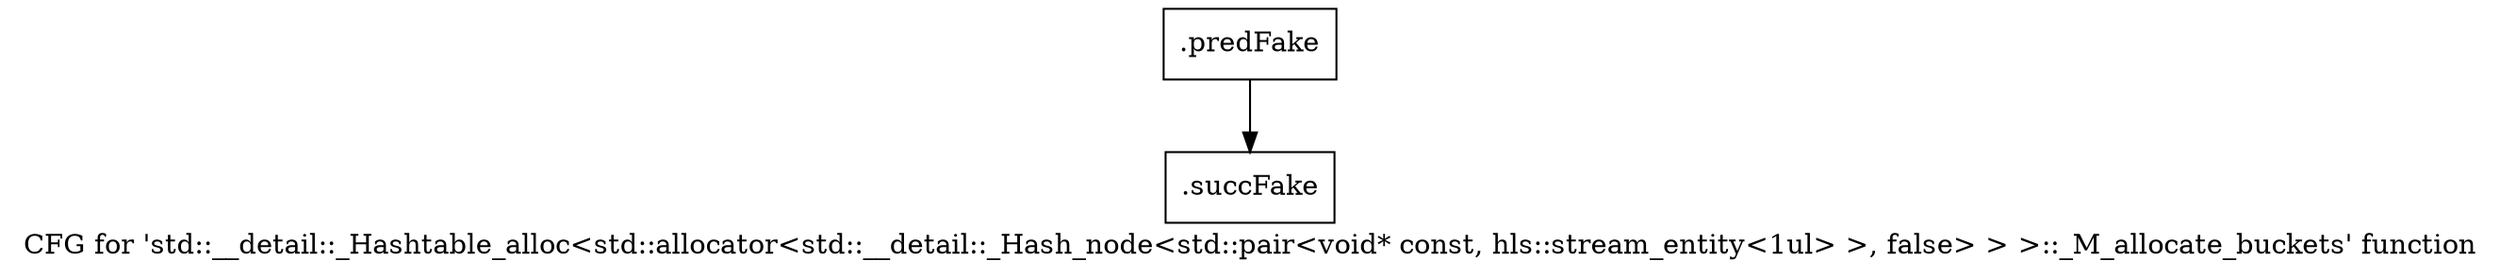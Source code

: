 digraph "CFG for 'std::__detail::_Hashtable_alloc\<std::allocator\<std::__detail::_Hash_node\<std::pair\<void* const, hls::stream_entity\<1ul\> \>, false\> \> \>::_M_allocate_buckets' function" {
	label="CFG for 'std::__detail::_Hashtable_alloc\<std::allocator\<std::__detail::_Hash_node\<std::pair\<void* const, hls::stream_entity\<1ul\> \>, false\> \> \>::_M_allocate_buckets' function";

	Node0x59a0040 [shape=record,filename="",linenumber="",label="{.predFake}"];
	Node0x59a0040 -> Node0x60b7b60[ callList="" memoryops="" filename="/mnt/xilinx/Vitis_HLS/2021.2/tps/lnx64/gcc-6.2.0/lib/gcc/x86_64-pc-linux-gnu/6.2.0/../../../../include/c++/6.2.0/bits/hashtable_policy.h" execusionnum="1"];
	Node0x60b7b60 [shape=record,filename="/mnt/xilinx/Vitis_HLS/2021.2/tps/lnx64/gcc-6.2.0/lib/gcc/x86_64-pc-linux-gnu/6.2.0/../../../../include/c++/6.2.0/bits/hashtable_policy.h",linenumber="1998",label="{.succFake}"];
}
